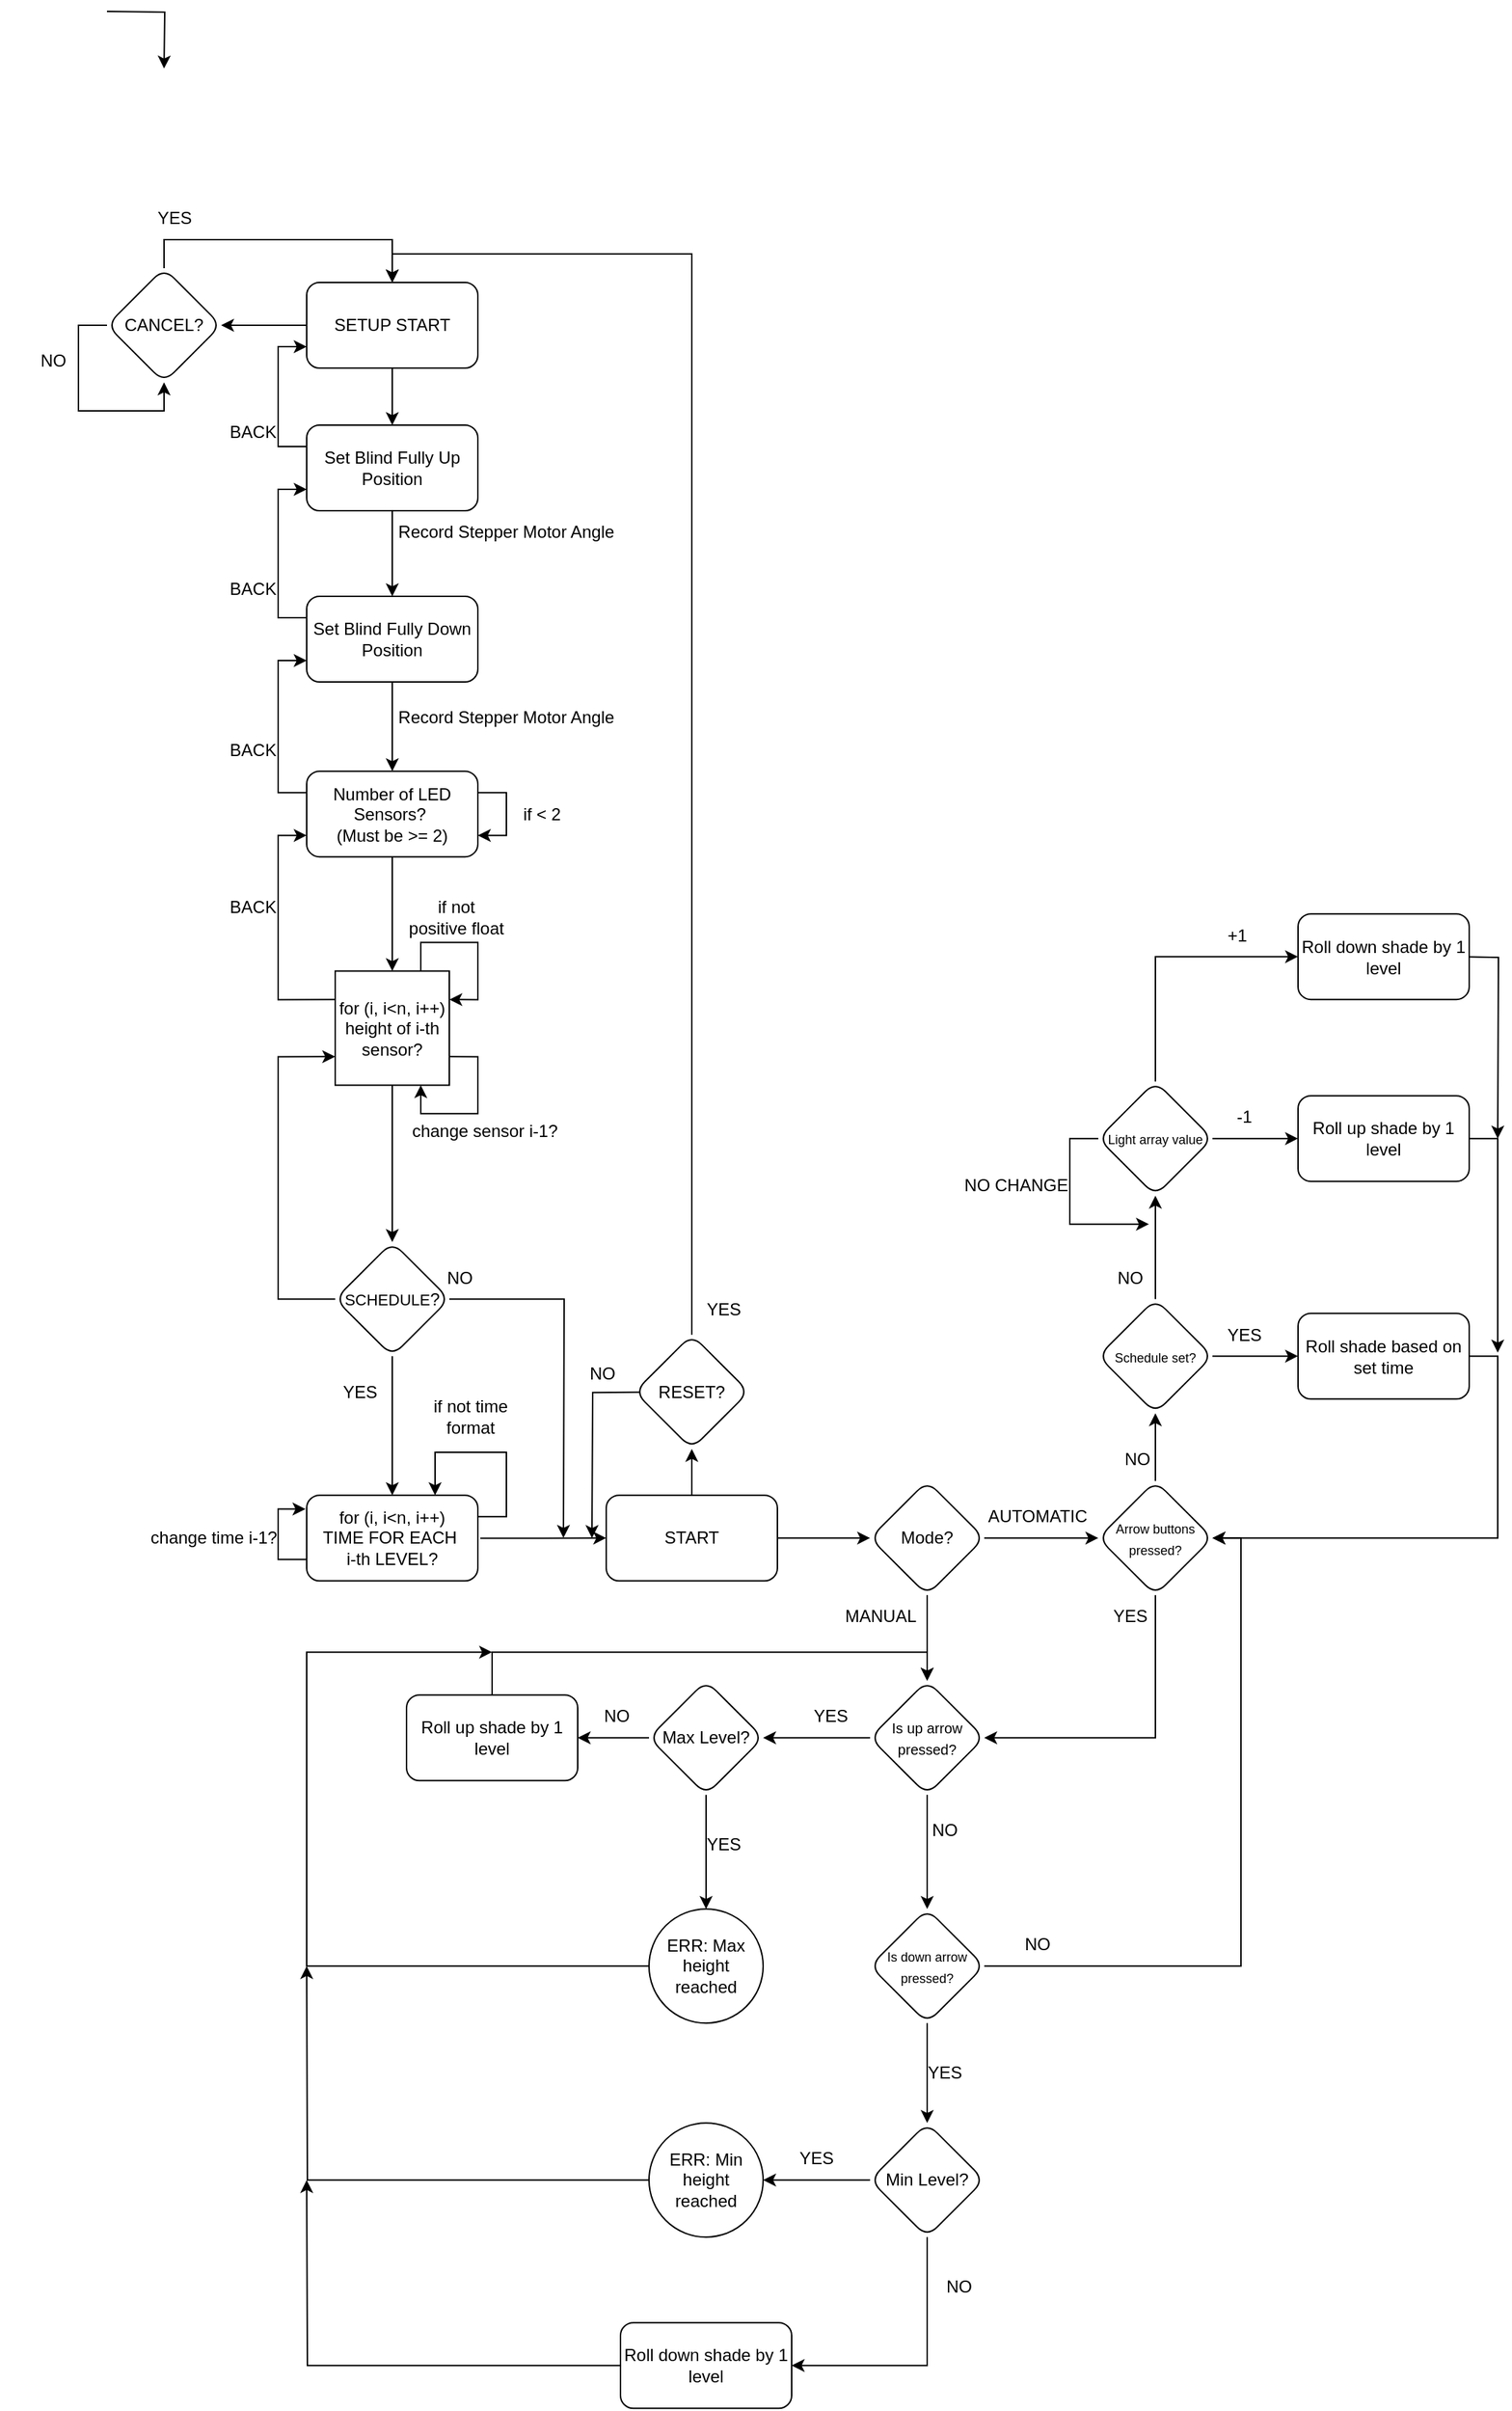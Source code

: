 <mxfile version="28.2.5">
  <diagram name="Page-1" id="s3qUfst04Xn6BXHx2fDA">
    <mxGraphModel dx="1067" dy="2334" grid="1" gridSize="10" guides="1" tooltips="1" connect="1" arrows="1" fold="1" page="1" pageScale="1" pageWidth="1169" pageHeight="1654" background="none" math="0" shadow="0">
      <root>
        <mxCell id="0" />
        <mxCell id="1" parent="0" />
        <mxCell id="XKMVD-KwKPAGE6R3IPx5-100" style="edgeStyle=orthogonalEdgeStyle;rounded=0;orthogonalLoop=1;jettySize=auto;html=1;exitX=0;exitY=0.5;exitDx=0;exitDy=0;entryX=1;entryY=0.5;entryDx=0;entryDy=0;" parent="1" source="kvbrF2QY3DVPnfHmgTct-3" target="XKMVD-KwKPAGE6R3IPx5-82" edge="1">
          <mxGeometry relative="1" as="geometry" />
        </mxCell>
        <mxCell id="8uAbhAx_YuU3k83pASCr-5" value="" style="edgeStyle=orthogonalEdgeStyle;rounded=0;orthogonalLoop=1;jettySize=auto;html=1;" edge="1" parent="1" source="kvbrF2QY3DVPnfHmgTct-3" target="8uAbhAx_YuU3k83pASCr-4">
          <mxGeometry relative="1" as="geometry" />
        </mxCell>
        <mxCell id="kvbrF2QY3DVPnfHmgTct-3" value="SETUP START" style="rounded=1;whiteSpace=wrap;html=1;" parent="1" vertex="1">
          <mxGeometry x="270" y="60" width="120" height="60" as="geometry" />
        </mxCell>
        <mxCell id="kvbrF2QY3DVPnfHmgTct-24" value="if not positive float" style="text;html=1;align=center;verticalAlign=middle;whiteSpace=wrap;rounded=0;" parent="1" vertex="1">
          <mxGeometry x="340" y="482.64" width="70" height="45" as="geometry" />
        </mxCell>
        <mxCell id="XKMVD-KwKPAGE6R3IPx5-8" value="" style="edgeStyle=orthogonalEdgeStyle;rounded=0;orthogonalLoop=1;jettySize=auto;html=1;" parent="1" source="XKMVD-KwKPAGE6R3IPx5-1" target="XKMVD-KwKPAGE6R3IPx5-7" edge="1">
          <mxGeometry relative="1" as="geometry" />
        </mxCell>
        <mxCell id="XKMVD-KwKPAGE6R3IPx5-95" value="" style="edgeStyle=orthogonalEdgeStyle;rounded=0;orthogonalLoop=1;jettySize=auto;html=1;" parent="1" source="XKMVD-KwKPAGE6R3IPx5-1" target="XKMVD-KwKPAGE6R3IPx5-94" edge="1">
          <mxGeometry relative="1" as="geometry" />
        </mxCell>
        <mxCell id="XKMVD-KwKPAGE6R3IPx5-1" value="START" style="whiteSpace=wrap;html=1;rounded=1;" parent="1" vertex="1">
          <mxGeometry x="480" y="910.11" width="120" height="60" as="geometry" />
        </mxCell>
        <mxCell id="XKMVD-KwKPAGE6R3IPx5-12" value="" style="edgeStyle=orthogonalEdgeStyle;rounded=0;orthogonalLoop=1;jettySize=auto;html=1;" parent="1" source="XKMVD-KwKPAGE6R3IPx5-7" target="XKMVD-KwKPAGE6R3IPx5-11" edge="1">
          <mxGeometry relative="1" as="geometry" />
        </mxCell>
        <mxCell id="XKMVD-KwKPAGE6R3IPx5-16" value="" style="edgeStyle=orthogonalEdgeStyle;rounded=0;orthogonalLoop=1;jettySize=auto;html=1;" parent="1" source="XKMVD-KwKPAGE6R3IPx5-7" target="XKMVD-KwKPAGE6R3IPx5-15" edge="1">
          <mxGeometry relative="1" as="geometry" />
        </mxCell>
        <mxCell id="XKMVD-KwKPAGE6R3IPx5-7" value="Mode?" style="rhombus;whiteSpace=wrap;html=1;rounded=1;" parent="1" vertex="1">
          <mxGeometry x="665" y="900.11" width="80" height="80" as="geometry" />
        </mxCell>
        <mxCell id="XKMVD-KwKPAGE6R3IPx5-32" value="" style="edgeStyle=orthogonalEdgeStyle;rounded=0;orthogonalLoop=1;jettySize=auto;html=1;" parent="1" source="XKMVD-KwKPAGE6R3IPx5-11" target="XKMVD-KwKPAGE6R3IPx5-31" edge="1">
          <mxGeometry relative="1" as="geometry" />
        </mxCell>
        <mxCell id="XKMVD-KwKPAGE6R3IPx5-41" style="edgeStyle=orthogonalEdgeStyle;rounded=0;orthogonalLoop=1;jettySize=auto;html=1;exitX=0;exitY=0.5;exitDx=0;exitDy=0;entryX=1;entryY=0.5;entryDx=0;entryDy=0;" parent="1" source="XKMVD-KwKPAGE6R3IPx5-11" target="XKMVD-KwKPAGE6R3IPx5-25" edge="1">
          <mxGeometry relative="1" as="geometry" />
        </mxCell>
        <mxCell id="XKMVD-KwKPAGE6R3IPx5-11" value="&lt;font style=&quot;font-size: 10px;&quot;&gt;Is up arrow pressed?&lt;/font&gt;" style="rhombus;whiteSpace=wrap;html=1;rounded=1;" parent="1" vertex="1">
          <mxGeometry x="665" y="1040.11" width="80" height="80" as="geometry" />
        </mxCell>
        <mxCell id="XKMVD-KwKPAGE6R3IPx5-14" value="MANUAL" style="text;html=1;align=center;verticalAlign=middle;whiteSpace=wrap;rounded=0;" parent="1" vertex="1">
          <mxGeometry x="635" y="980.11" width="75" height="30" as="geometry" />
        </mxCell>
        <mxCell id="XKMVD-KwKPAGE6R3IPx5-18" style="edgeStyle=orthogonalEdgeStyle;rounded=0;orthogonalLoop=1;jettySize=auto;html=1;exitX=0.5;exitY=1;exitDx=0;exitDy=0;entryX=1;entryY=0.5;entryDx=0;entryDy=0;" parent="1" source="XKMVD-KwKPAGE6R3IPx5-15" target="XKMVD-KwKPAGE6R3IPx5-11" edge="1">
          <mxGeometry relative="1" as="geometry" />
        </mxCell>
        <mxCell id="XKMVD-KwKPAGE6R3IPx5-127" value="" style="edgeStyle=orthogonalEdgeStyle;rounded=0;orthogonalLoop=1;jettySize=auto;html=1;" parent="1" source="XKMVD-KwKPAGE6R3IPx5-15" target="XKMVD-KwKPAGE6R3IPx5-126" edge="1">
          <mxGeometry relative="1" as="geometry" />
        </mxCell>
        <mxCell id="XKMVD-KwKPAGE6R3IPx5-15" value="&lt;font style=&quot;font-size: 9px;&quot;&gt;Arrow buttons pressed?&lt;/font&gt;" style="rhombus;whiteSpace=wrap;html=1;rounded=1;" parent="1" vertex="1">
          <mxGeometry x="825" y="900.11" width="80" height="80" as="geometry" />
        </mxCell>
        <mxCell id="XKMVD-KwKPAGE6R3IPx5-19" value="AUTOMATIC" style="text;html=1;align=center;verticalAlign=middle;whiteSpace=wrap;rounded=0;" parent="1" vertex="1">
          <mxGeometry x="745" y="910.11" width="75" height="30" as="geometry" />
        </mxCell>
        <mxCell id="XKMVD-KwKPAGE6R3IPx5-46" style="edgeStyle=orthogonalEdgeStyle;rounded=0;orthogonalLoop=1;jettySize=auto;html=1;exitX=0.5;exitY=0;exitDx=0;exitDy=0;entryX=0.5;entryY=0;entryDx=0;entryDy=0;" parent="1" source="XKMVD-KwKPAGE6R3IPx5-20" target="XKMVD-KwKPAGE6R3IPx5-11" edge="1">
          <mxGeometry relative="1" as="geometry">
            <mxPoint x="700" y="1020.11" as="targetPoint" />
            <Array as="points">
              <mxPoint x="400" y="1020.11" />
              <mxPoint x="705" y="1020.11" />
            </Array>
          </mxGeometry>
        </mxCell>
        <mxCell id="XKMVD-KwKPAGE6R3IPx5-20" value="Roll up shade by 1 level" style="whiteSpace=wrap;html=1;rounded=1;" parent="1" vertex="1">
          <mxGeometry x="340" y="1050.11" width="120" height="60" as="geometry" />
        </mxCell>
        <mxCell id="XKMVD-KwKPAGE6R3IPx5-39" value="" style="edgeStyle=orthogonalEdgeStyle;rounded=0;orthogonalLoop=1;jettySize=auto;html=1;" parent="1" source="XKMVD-KwKPAGE6R3IPx5-25" target="XKMVD-KwKPAGE6R3IPx5-38" edge="1">
          <mxGeometry relative="1" as="geometry" />
        </mxCell>
        <mxCell id="XKMVD-KwKPAGE6R3IPx5-42" style="edgeStyle=orthogonalEdgeStyle;rounded=0;orthogonalLoop=1;jettySize=auto;html=1;exitX=0;exitY=0.5;exitDx=0;exitDy=0;entryX=1;entryY=0.5;entryDx=0;entryDy=0;" parent="1" source="XKMVD-KwKPAGE6R3IPx5-25" target="XKMVD-KwKPAGE6R3IPx5-20" edge="1">
          <mxGeometry relative="1" as="geometry" />
        </mxCell>
        <mxCell id="XKMVD-KwKPAGE6R3IPx5-25" value="Max Level?" style="rhombus;whiteSpace=wrap;html=1;rounded=1;" parent="1" vertex="1">
          <mxGeometry x="510" y="1040.11" width="80" height="80" as="geometry" />
        </mxCell>
        <mxCell id="XKMVD-KwKPAGE6R3IPx5-28" value="YES" style="text;html=1;align=center;verticalAlign=middle;whiteSpace=wrap;rounded=0;" parent="1" vertex="1">
          <mxGeometry x="600" y="1050.11" width="75" height="30" as="geometry" />
        </mxCell>
        <mxCell id="XKMVD-KwKPAGE6R3IPx5-30" value="NO" style="text;html=1;align=center;verticalAlign=middle;whiteSpace=wrap;rounded=0;" parent="1" vertex="1">
          <mxGeometry x="450" y="1050.11" width="75" height="30" as="geometry" />
        </mxCell>
        <mxCell id="XKMVD-KwKPAGE6R3IPx5-36" value="" style="edgeStyle=orthogonalEdgeStyle;rounded=0;orthogonalLoop=1;jettySize=auto;html=1;" parent="1" source="XKMVD-KwKPAGE6R3IPx5-31" edge="1">
          <mxGeometry relative="1" as="geometry">
            <mxPoint x="705" y="1350.11" as="targetPoint" />
          </mxGeometry>
        </mxCell>
        <mxCell id="XKMVD-KwKPAGE6R3IPx5-66" style="edgeStyle=orthogonalEdgeStyle;rounded=0;orthogonalLoop=1;jettySize=auto;html=1;exitX=1;exitY=0.5;exitDx=0;exitDy=0;entryX=1;entryY=0.5;entryDx=0;entryDy=0;" parent="1" source="XKMVD-KwKPAGE6R3IPx5-31" target="XKMVD-KwKPAGE6R3IPx5-15" edge="1">
          <mxGeometry relative="1" as="geometry" />
        </mxCell>
        <mxCell id="XKMVD-KwKPAGE6R3IPx5-31" value="&lt;font style=&quot;font-size: 9px;&quot;&gt;Is down arrow pressed?&lt;/font&gt;" style="rhombus;whiteSpace=wrap;html=1;rounded=1;" parent="1" vertex="1">
          <mxGeometry x="665" y="1200.11" width="80" height="80" as="geometry" />
        </mxCell>
        <mxCell id="XKMVD-KwKPAGE6R3IPx5-33" value="NO" style="text;html=1;align=center;verticalAlign=middle;whiteSpace=wrap;rounded=0;" parent="1" vertex="1">
          <mxGeometry x="680" y="1130.11" width="75" height="30" as="geometry" />
        </mxCell>
        <mxCell id="XKMVD-KwKPAGE6R3IPx5-37" value="YES" style="text;html=1;align=center;verticalAlign=middle;whiteSpace=wrap;rounded=0;" parent="1" vertex="1">
          <mxGeometry x="680" y="1300.11" width="75" height="30" as="geometry" />
        </mxCell>
        <mxCell id="XKMVD-KwKPAGE6R3IPx5-45" style="edgeStyle=orthogonalEdgeStyle;rounded=0;orthogonalLoop=1;jettySize=auto;html=1;exitX=0;exitY=0.5;exitDx=0;exitDy=0;" parent="1" source="XKMVD-KwKPAGE6R3IPx5-38" edge="1">
          <mxGeometry relative="1" as="geometry">
            <mxPoint x="400" y="1020.11" as="targetPoint" />
            <Array as="points">
              <mxPoint x="270" y="1240.11" />
              <mxPoint x="270" y="1020.11" />
            </Array>
          </mxGeometry>
        </mxCell>
        <mxCell id="XKMVD-KwKPAGE6R3IPx5-38" value="ERR: Max height reached" style="ellipse;whiteSpace=wrap;html=1;rounded=1;" parent="1" vertex="1">
          <mxGeometry x="510" y="1200.11" width="80" height="80" as="geometry" />
        </mxCell>
        <mxCell id="XKMVD-KwKPAGE6R3IPx5-40" value="YES" style="text;html=1;align=center;verticalAlign=middle;whiteSpace=wrap;rounded=0;" parent="1" vertex="1">
          <mxGeometry x="525" y="1140.11" width="75" height="30" as="geometry" />
        </mxCell>
        <mxCell id="XKMVD-KwKPAGE6R3IPx5-51" style="edgeStyle=orthogonalEdgeStyle;rounded=0;orthogonalLoop=1;jettySize=auto;html=1;exitX=0;exitY=0.5;exitDx=0;exitDy=0;entryX=1;entryY=0.5;entryDx=0;entryDy=0;" parent="1" source="XKMVD-KwKPAGE6R3IPx5-47" target="XKMVD-KwKPAGE6R3IPx5-48" edge="1">
          <mxGeometry relative="1" as="geometry" />
        </mxCell>
        <mxCell id="XKMVD-KwKPAGE6R3IPx5-57" style="edgeStyle=orthogonalEdgeStyle;rounded=0;orthogonalLoop=1;jettySize=auto;html=1;exitX=0.5;exitY=1;exitDx=0;exitDy=0;entryX=1;entryY=0.5;entryDx=0;entryDy=0;" parent="1" source="XKMVD-KwKPAGE6R3IPx5-47" target="XKMVD-KwKPAGE6R3IPx5-56" edge="1">
          <mxGeometry relative="1" as="geometry" />
        </mxCell>
        <mxCell id="XKMVD-KwKPAGE6R3IPx5-47" value="Min Level?" style="rhombus;whiteSpace=wrap;html=1;rounded=1;" parent="1" vertex="1">
          <mxGeometry x="665" y="1350.11" width="80" height="80" as="geometry" />
        </mxCell>
        <mxCell id="XKMVD-KwKPAGE6R3IPx5-52" style="edgeStyle=orthogonalEdgeStyle;rounded=0;orthogonalLoop=1;jettySize=auto;html=1;" parent="1" source="XKMVD-KwKPAGE6R3IPx5-48" edge="1">
          <mxGeometry relative="1" as="geometry">
            <mxPoint x="270" y="1240.11" as="targetPoint" />
          </mxGeometry>
        </mxCell>
        <mxCell id="XKMVD-KwKPAGE6R3IPx5-48" value="ERR: Min height reached" style="ellipse;whiteSpace=wrap;html=1;rounded=1;" parent="1" vertex="1">
          <mxGeometry x="510" y="1350.11" width="80" height="80" as="geometry" />
        </mxCell>
        <mxCell id="XKMVD-KwKPAGE6R3IPx5-49" value="YES" style="text;html=1;align=center;verticalAlign=middle;whiteSpace=wrap;rounded=0;" parent="1" vertex="1">
          <mxGeometry x="590" y="1360.11" width="75" height="30" as="geometry" />
        </mxCell>
        <mxCell id="XKMVD-KwKPAGE6R3IPx5-53" value="YES" style="text;html=1;align=center;verticalAlign=middle;whiteSpace=wrap;rounded=0;" parent="1" vertex="1">
          <mxGeometry x="810" y="980.11" width="75" height="30" as="geometry" />
        </mxCell>
        <mxCell id="XKMVD-KwKPAGE6R3IPx5-55" value="NO" style="text;html=1;align=center;verticalAlign=middle;whiteSpace=wrap;rounded=0;" parent="1" vertex="1">
          <mxGeometry x="745" y="1210.11" width="75" height="30" as="geometry" />
        </mxCell>
        <mxCell id="XKMVD-KwKPAGE6R3IPx5-59" style="edgeStyle=orthogonalEdgeStyle;rounded=0;orthogonalLoop=1;jettySize=auto;html=1;exitX=0;exitY=0.5;exitDx=0;exitDy=0;" parent="1" source="XKMVD-KwKPAGE6R3IPx5-56" edge="1">
          <mxGeometry relative="1" as="geometry">
            <mxPoint x="270" y="1390.11" as="targetPoint" />
          </mxGeometry>
        </mxCell>
        <mxCell id="XKMVD-KwKPAGE6R3IPx5-56" value="Roll down shade by 1 level" style="whiteSpace=wrap;html=1;rounded=1;" parent="1" vertex="1">
          <mxGeometry x="490" y="1490.11" width="120" height="60" as="geometry" />
        </mxCell>
        <mxCell id="XKMVD-KwKPAGE6R3IPx5-58" value="NO" style="text;html=1;align=center;verticalAlign=middle;whiteSpace=wrap;rounded=0;" parent="1" vertex="1">
          <mxGeometry x="690" y="1450.11" width="75" height="30" as="geometry" />
        </mxCell>
        <mxCell id="XKMVD-KwKPAGE6R3IPx5-70" style="edgeStyle=orthogonalEdgeStyle;rounded=0;orthogonalLoop=1;jettySize=auto;html=1;exitX=0;exitY=0.5;exitDx=0;exitDy=0;" parent="1" source="XKMVD-KwKPAGE6R3IPx5-67" edge="1">
          <mxGeometry relative="1" as="geometry">
            <mxPoint x="860" y="720.08" as="targetPoint" />
          </mxGeometry>
        </mxCell>
        <mxCell id="XKMVD-KwKPAGE6R3IPx5-122" value="" style="edgeStyle=orthogonalEdgeStyle;rounded=0;orthogonalLoop=1;jettySize=auto;html=1;" parent="1" source="XKMVD-KwKPAGE6R3IPx5-67" target="XKMVD-KwKPAGE6R3IPx5-121" edge="1">
          <mxGeometry relative="1" as="geometry" />
        </mxCell>
        <mxCell id="XKMVD-KwKPAGE6R3IPx5-138" style="edgeStyle=orthogonalEdgeStyle;rounded=0;orthogonalLoop=1;jettySize=auto;html=1;exitX=0.5;exitY=0;exitDx=0;exitDy=0;entryX=0;entryY=0.5;entryDx=0;entryDy=0;" parent="1" source="XKMVD-KwKPAGE6R3IPx5-67" target="XKMVD-KwKPAGE6R3IPx5-124" edge="1">
          <mxGeometry relative="1" as="geometry" />
        </mxCell>
        <mxCell id="XKMVD-KwKPAGE6R3IPx5-67" value="&lt;font style=&quot;font-size: 9px;&quot;&gt;Light array value&lt;/font&gt;" style="rhombus;whiteSpace=wrap;html=1;rounded=1;" parent="1" vertex="1">
          <mxGeometry x="825" y="620.08" width="80" height="80" as="geometry" />
        </mxCell>
        <mxCell id="XKMVD-KwKPAGE6R3IPx5-69" value="NO" style="text;html=1;align=center;verticalAlign=middle;whiteSpace=wrap;rounded=0;" parent="1" vertex="1">
          <mxGeometry x="815" y="870.11" width="75" height="30" as="geometry" />
        </mxCell>
        <mxCell id="XKMVD-KwKPAGE6R3IPx5-71" value="NO CHANGE" style="text;html=1;align=center;verticalAlign=middle;whiteSpace=wrap;rounded=0;" parent="1" vertex="1">
          <mxGeometry x="730" y="677.58" width="75" height="30" as="geometry" />
        </mxCell>
        <mxCell id="8uAbhAx_YuU3k83pASCr-1" style="edgeStyle=orthogonalEdgeStyle;rounded=0;orthogonalLoop=1;jettySize=auto;html=1;exitX=0.5;exitY=0;exitDx=0;exitDy=0;entryX=0.5;entryY=0;entryDx=0;entryDy=0;" edge="1" parent="1" source="XKMVD-KwKPAGE6R3IPx5-82" target="kvbrF2QY3DVPnfHmgTct-3">
          <mxGeometry relative="1" as="geometry" />
        </mxCell>
        <mxCell id="XKMVD-KwKPAGE6R3IPx5-82" value="CANCEL?" style="rhombus;whiteSpace=wrap;html=1;rounded=1;" parent="1" vertex="1">
          <mxGeometry x="130" y="50" width="80" height="80" as="geometry" />
        </mxCell>
        <mxCell id="XKMVD-KwKPAGE6R3IPx5-88" value="YES" style="text;html=1;align=center;verticalAlign=middle;whiteSpace=wrap;rounded=0;" parent="1" vertex="1">
          <mxGeometry x="140" width="75" height="30" as="geometry" />
        </mxCell>
        <mxCell id="XKMVD-KwKPAGE6R3IPx5-90" value="NO" style="text;html=1;align=center;verticalAlign=middle;whiteSpace=wrap;rounded=0;" parent="1" vertex="1">
          <mxGeometry x="55" y="100" width="75" height="30" as="geometry" />
        </mxCell>
        <mxCell id="8uAbhAx_YuU3k83pASCr-48" style="edgeStyle=orthogonalEdgeStyle;rounded=0;orthogonalLoop=1;jettySize=auto;html=1;exitX=1;exitY=0.5;exitDx=0;exitDy=0;" edge="1" parent="1" source="XKMVD-KwKPAGE6R3IPx5-91">
          <mxGeometry relative="1" as="geometry">
            <mxPoint x="450.0" y="940" as="targetPoint" />
          </mxGeometry>
        </mxCell>
        <mxCell id="8uAbhAx_YuU3k83pASCr-49" value="" style="edgeStyle=orthogonalEdgeStyle;rounded=0;orthogonalLoop=1;jettySize=auto;html=1;" edge="1" parent="1" source="XKMVD-KwKPAGE6R3IPx5-91" target="XKMVD-KwKPAGE6R3IPx5-115">
          <mxGeometry relative="1" as="geometry" />
        </mxCell>
        <mxCell id="8uAbhAx_YuU3k83pASCr-56" style="edgeStyle=orthogonalEdgeStyle;rounded=0;orthogonalLoop=1;jettySize=auto;html=1;exitX=0;exitY=0.5;exitDx=0;exitDy=0;entryX=0;entryY=0.75;entryDx=0;entryDy=0;" edge="1" parent="1" source="XKMVD-KwKPAGE6R3IPx5-91" target="8uAbhAx_YuU3k83pASCr-28">
          <mxGeometry relative="1" as="geometry">
            <Array as="points">
              <mxPoint x="250" y="773" />
              <mxPoint x="250" y="603" />
            </Array>
          </mxGeometry>
        </mxCell>
        <mxCell id="XKMVD-KwKPAGE6R3IPx5-91" value="&lt;font style=&quot;font-size: 11px;&quot;&gt;SCHEDULE&lt;/font&gt;?" style="rhombus;whiteSpace=wrap;html=1;rounded=1;" parent="1" vertex="1">
          <mxGeometry x="290" y="732.61" width="80" height="80" as="geometry" />
        </mxCell>
        <mxCell id="XKMVD-KwKPAGE6R3IPx5-96" style="edgeStyle=orthogonalEdgeStyle;rounded=0;orthogonalLoop=1;jettySize=auto;html=1;exitX=0;exitY=0.5;exitDx=0;exitDy=0;" parent="1" edge="1">
          <mxGeometry relative="1" as="geometry">
            <mxPoint x="470" y="940.11" as="targetPoint" />
            <mxPoint x="530" y="837.61" as="sourcePoint" />
          </mxGeometry>
        </mxCell>
        <mxCell id="XKMVD-KwKPAGE6R3IPx5-99" style="edgeStyle=orthogonalEdgeStyle;rounded=0;orthogonalLoop=1;jettySize=auto;html=1;exitX=0.5;exitY=0;exitDx=0;exitDy=0;entryX=0.5;entryY=0;entryDx=0;entryDy=0;" parent="1" source="XKMVD-KwKPAGE6R3IPx5-94" target="kvbrF2QY3DVPnfHmgTct-3" edge="1">
          <mxGeometry relative="1" as="geometry" />
        </mxCell>
        <mxCell id="XKMVD-KwKPAGE6R3IPx5-94" value="RESET?" style="rhombus;whiteSpace=wrap;html=1;rounded=1;" parent="1" vertex="1">
          <mxGeometry x="500" y="797.61" width="80" height="80" as="geometry" />
        </mxCell>
        <mxCell id="XKMVD-KwKPAGE6R3IPx5-97" value="NO" style="text;html=1;align=center;verticalAlign=middle;whiteSpace=wrap;rounded=0;" parent="1" vertex="1">
          <mxGeometry x="440" y="810.11" width="75" height="30" as="geometry" />
        </mxCell>
        <mxCell id="XKMVD-KwKPAGE6R3IPx5-98" value="YES" style="text;html=1;align=center;verticalAlign=middle;whiteSpace=wrap;rounded=0;" parent="1" vertex="1">
          <mxGeometry x="525" y="765.11" width="75" height="30" as="geometry" />
        </mxCell>
        <mxCell id="XKMVD-KwKPAGE6R3IPx5-102" style="edgeStyle=orthogonalEdgeStyle;rounded=0;orthogonalLoop=1;jettySize=auto;html=1;exitX=0;exitY=0.5;exitDx=0;exitDy=0;" parent="1" edge="1">
          <mxGeometry relative="1" as="geometry">
            <mxPoint x="130" y="-130" as="sourcePoint" />
            <mxPoint x="170" y="-90" as="targetPoint" />
          </mxGeometry>
        </mxCell>
        <mxCell id="XKMVD-KwKPAGE6R3IPx5-112" value="BACK" style="text;html=1;align=center;verticalAlign=middle;whiteSpace=wrap;rounded=0;" parent="1" vertex="1">
          <mxGeometry x="195" y="150" width="75" height="30" as="geometry" />
        </mxCell>
        <mxCell id="XKMVD-KwKPAGE6R3IPx5-114" value="NO" style="text;html=1;align=center;verticalAlign=middle;whiteSpace=wrap;rounded=0;" parent="1" vertex="1">
          <mxGeometry x="340" y="742.61" width="75" height="30" as="geometry" />
        </mxCell>
        <mxCell id="XKMVD-KwKPAGE6R3IPx5-118" style="edgeStyle=orthogonalEdgeStyle;rounded=0;orthogonalLoop=1;jettySize=auto;html=1;exitX=1.014;exitY=0.502;exitDx=0;exitDy=0;exitPerimeter=0;entryX=0;entryY=0.5;entryDx=0;entryDy=0;" parent="1" source="XKMVD-KwKPAGE6R3IPx5-115" edge="1" target="XKMVD-KwKPAGE6R3IPx5-1">
          <mxGeometry relative="1" as="geometry">
            <mxPoint x="425" y="940.11" as="targetPoint" />
            <mxPoint x="395" y="940.11" as="sourcePoint" />
          </mxGeometry>
        </mxCell>
        <mxCell id="XKMVD-KwKPAGE6R3IPx5-119" style="edgeStyle=orthogonalEdgeStyle;rounded=0;orthogonalLoop=1;jettySize=auto;html=1;exitX=0;exitY=0.75;exitDx=0;exitDy=0;entryX=-0.007;entryY=0.161;entryDx=0;entryDy=0;entryPerimeter=0;" parent="1" source="XKMVD-KwKPAGE6R3IPx5-115" target="XKMVD-KwKPAGE6R3IPx5-115" edge="1">
          <mxGeometry relative="1" as="geometry">
            <mxPoint x="260" y="910.11" as="targetPoint" />
            <Array as="points">
              <mxPoint x="250" y="955.11" />
              <mxPoint x="250" y="920.11" />
            </Array>
          </mxGeometry>
        </mxCell>
        <mxCell id="XKMVD-KwKPAGE6R3IPx5-115" value="&lt;div&gt;for (i, i&amp;lt;n, i++)&lt;/div&gt;TIME FOR EACH&amp;nbsp;&lt;div&gt;i-th LEVEL?&lt;/div&gt;" style="whiteSpace=wrap;html=1;rounded=1;" parent="1" vertex="1">
          <mxGeometry x="270" y="910.11" width="120" height="60" as="geometry" />
        </mxCell>
        <mxCell id="XKMVD-KwKPAGE6R3IPx5-136" style="edgeStyle=orthogonalEdgeStyle;rounded=0;orthogonalLoop=1;jettySize=auto;html=1;exitX=1;exitY=0.5;exitDx=0;exitDy=0;" parent="1" source="XKMVD-KwKPAGE6R3IPx5-121" edge="1">
          <mxGeometry relative="1" as="geometry">
            <mxPoint x="1105" y="810.11" as="targetPoint" />
            <mxPoint x="1090" y="660.08" as="sourcePoint" />
            <Array as="points">
              <mxPoint x="1105" y="660.11" />
            </Array>
          </mxGeometry>
        </mxCell>
        <mxCell id="XKMVD-KwKPAGE6R3IPx5-121" value="Roll up shade by 1 level" style="whiteSpace=wrap;html=1;rounded=1;" parent="1" vertex="1">
          <mxGeometry x="965" y="630.08" width="120" height="60" as="geometry" />
        </mxCell>
        <mxCell id="XKMVD-KwKPAGE6R3IPx5-123" value="-1" style="text;html=1;align=center;verticalAlign=middle;whiteSpace=wrap;rounded=0;" parent="1" vertex="1">
          <mxGeometry x="890" y="630.08" width="75" height="30" as="geometry" />
        </mxCell>
        <mxCell id="XKMVD-KwKPAGE6R3IPx5-137" style="edgeStyle=orthogonalEdgeStyle;rounded=0;orthogonalLoop=1;jettySize=auto;html=1;exitX=1;exitY=0.5;exitDx=0;exitDy=0;" parent="1" edge="1">
          <mxGeometry relative="1" as="geometry">
            <mxPoint x="1105" y="660.11" as="targetPoint" />
            <mxPoint x="1080" y="532.58" as="sourcePoint" />
          </mxGeometry>
        </mxCell>
        <mxCell id="XKMVD-KwKPAGE6R3IPx5-124" value="Roll down shade by 1 level" style="whiteSpace=wrap;html=1;rounded=1;" parent="1" vertex="1">
          <mxGeometry x="965" y="502.58" width="120" height="60" as="geometry" />
        </mxCell>
        <mxCell id="XKMVD-KwKPAGE6R3IPx5-128" value="" style="edgeStyle=orthogonalEdgeStyle;rounded=0;orthogonalLoop=1;jettySize=auto;html=1;entryX=0.5;entryY=1;entryDx=0;entryDy=0;" parent="1" source="XKMVD-KwKPAGE6R3IPx5-126" target="XKMVD-KwKPAGE6R3IPx5-67" edge="1">
          <mxGeometry relative="1" as="geometry" />
        </mxCell>
        <mxCell id="XKMVD-KwKPAGE6R3IPx5-131" value="" style="edgeStyle=orthogonalEdgeStyle;rounded=0;orthogonalLoop=1;jettySize=auto;html=1;" parent="1" source="XKMVD-KwKPAGE6R3IPx5-126" target="XKMVD-KwKPAGE6R3IPx5-130" edge="1">
          <mxGeometry relative="1" as="geometry" />
        </mxCell>
        <mxCell id="XKMVD-KwKPAGE6R3IPx5-126" value="&lt;font style=&quot;font-size: 9px;&quot;&gt;Schedule set?&lt;/font&gt;" style="rhombus;whiteSpace=wrap;html=1;rounded=1;" parent="1" vertex="1">
          <mxGeometry x="825" y="772.61" width="80" height="80" as="geometry" />
        </mxCell>
        <mxCell id="XKMVD-KwKPAGE6R3IPx5-129" value="NO" style="text;html=1;align=center;verticalAlign=middle;whiteSpace=wrap;rounded=0;" parent="1" vertex="1">
          <mxGeometry x="810" y="742.61" width="75" height="30" as="geometry" />
        </mxCell>
        <mxCell id="XKMVD-KwKPAGE6R3IPx5-133" style="edgeStyle=orthogonalEdgeStyle;rounded=0;orthogonalLoop=1;jettySize=auto;html=1;exitX=1;exitY=0.5;exitDx=0;exitDy=0;entryX=1;entryY=0.5;entryDx=0;entryDy=0;" parent="1" source="XKMVD-KwKPAGE6R3IPx5-130" target="XKMVD-KwKPAGE6R3IPx5-15" edge="1">
          <mxGeometry relative="1" as="geometry">
            <mxPoint x="910" y="940.11" as="targetPoint" />
            <Array as="points">
              <mxPoint x="1105" y="813.11" />
              <mxPoint x="1105" y="940.11" />
            </Array>
          </mxGeometry>
        </mxCell>
        <mxCell id="XKMVD-KwKPAGE6R3IPx5-130" value="Roll shade based on set time" style="whiteSpace=wrap;html=1;rounded=1;" parent="1" vertex="1">
          <mxGeometry x="965" y="782.61" width="120" height="60" as="geometry" />
        </mxCell>
        <mxCell id="XKMVD-KwKPAGE6R3IPx5-132" value="YES" style="text;html=1;align=center;verticalAlign=middle;whiteSpace=wrap;rounded=0;" parent="1" vertex="1">
          <mxGeometry x="890" y="782.61" width="75" height="30" as="geometry" />
        </mxCell>
        <mxCell id="XKMVD-KwKPAGE6R3IPx5-139" value="+1" style="text;html=1;align=center;verticalAlign=middle;whiteSpace=wrap;rounded=0;" parent="1" vertex="1">
          <mxGeometry x="885" y="502.58" width="75" height="30" as="geometry" />
        </mxCell>
        <mxCell id="8uAbhAx_YuU3k83pASCr-3" style="edgeStyle=orthogonalEdgeStyle;rounded=0;orthogonalLoop=1;jettySize=auto;html=1;exitX=0;exitY=0.5;exitDx=0;exitDy=0;entryX=0.5;entryY=1;entryDx=0;entryDy=0;" edge="1" parent="1" source="XKMVD-KwKPAGE6R3IPx5-82" target="XKMVD-KwKPAGE6R3IPx5-82">
          <mxGeometry relative="1" as="geometry" />
        </mxCell>
        <mxCell id="8uAbhAx_YuU3k83pASCr-6" style="edgeStyle=orthogonalEdgeStyle;rounded=0;orthogonalLoop=1;jettySize=auto;html=1;exitX=0;exitY=0.25;exitDx=0;exitDy=0;entryX=0;entryY=0.75;entryDx=0;entryDy=0;" edge="1" parent="1" source="8uAbhAx_YuU3k83pASCr-4" target="kvbrF2QY3DVPnfHmgTct-3">
          <mxGeometry relative="1" as="geometry" />
        </mxCell>
        <mxCell id="8uAbhAx_YuU3k83pASCr-8" value="" style="edgeStyle=orthogonalEdgeStyle;rounded=0;orthogonalLoop=1;jettySize=auto;html=1;" edge="1" parent="1" source="8uAbhAx_YuU3k83pASCr-4" target="8uAbhAx_YuU3k83pASCr-7">
          <mxGeometry relative="1" as="geometry" />
        </mxCell>
        <mxCell id="8uAbhAx_YuU3k83pASCr-4" value="Set Blind Fully Up Position" style="rounded=1;whiteSpace=wrap;html=1;" vertex="1" parent="1">
          <mxGeometry x="270" y="160" width="120" height="60" as="geometry" />
        </mxCell>
        <mxCell id="8uAbhAx_YuU3k83pASCr-10" style="edgeStyle=orthogonalEdgeStyle;rounded=0;orthogonalLoop=1;jettySize=auto;html=1;exitX=0;exitY=0.25;exitDx=0;exitDy=0;entryX=0;entryY=0.75;entryDx=0;entryDy=0;" edge="1" parent="1" source="8uAbhAx_YuU3k83pASCr-7" target="8uAbhAx_YuU3k83pASCr-4">
          <mxGeometry relative="1" as="geometry" />
        </mxCell>
        <mxCell id="8uAbhAx_YuU3k83pASCr-13" value="" style="edgeStyle=orthogonalEdgeStyle;rounded=0;orthogonalLoop=1;jettySize=auto;html=1;" edge="1" parent="1" source="8uAbhAx_YuU3k83pASCr-7" target="8uAbhAx_YuU3k83pASCr-12">
          <mxGeometry relative="1" as="geometry" />
        </mxCell>
        <mxCell id="8uAbhAx_YuU3k83pASCr-7" value="Set Blind Fully Down Position" style="rounded=1;whiteSpace=wrap;html=1;" vertex="1" parent="1">
          <mxGeometry x="270" y="280" width="120" height="60" as="geometry" />
        </mxCell>
        <mxCell id="8uAbhAx_YuU3k83pASCr-9" value="Record Stepper Motor Angle" style="text;html=1;align=center;verticalAlign=middle;whiteSpace=wrap;rounded=0;" vertex="1" parent="1">
          <mxGeometry x="330" y="220" width="160" height="30" as="geometry" />
        </mxCell>
        <mxCell id="8uAbhAx_YuU3k83pASCr-11" value="BACK" style="text;html=1;align=center;verticalAlign=middle;whiteSpace=wrap;rounded=0;" vertex="1" parent="1">
          <mxGeometry x="195" y="260" width="75" height="30" as="geometry" />
        </mxCell>
        <mxCell id="8uAbhAx_YuU3k83pASCr-15" style="edgeStyle=orthogonalEdgeStyle;rounded=0;orthogonalLoop=1;jettySize=auto;html=1;exitX=0;exitY=0.25;exitDx=0;exitDy=0;entryX=0;entryY=0.75;entryDx=0;entryDy=0;" edge="1" parent="1" source="8uAbhAx_YuU3k83pASCr-12" target="8uAbhAx_YuU3k83pASCr-7">
          <mxGeometry relative="1" as="geometry" />
        </mxCell>
        <mxCell id="8uAbhAx_YuU3k83pASCr-22" value="" style="edgeStyle=orthogonalEdgeStyle;rounded=0;orthogonalLoop=1;jettySize=auto;html=1;entryX=0.5;entryY=0;entryDx=0;entryDy=0;" edge="1" parent="1" source="8uAbhAx_YuU3k83pASCr-12" target="8uAbhAx_YuU3k83pASCr-28">
          <mxGeometry relative="1" as="geometry">
            <mxPoint x="330.023" y="482.603" as="targetPoint" />
          </mxGeometry>
        </mxCell>
        <mxCell id="8uAbhAx_YuU3k83pASCr-12" value="Number of LED Sensors?&amp;nbsp;&lt;div&gt;(Must be &amp;gt;= 2)&lt;/div&gt;" style="rounded=1;whiteSpace=wrap;html=1;" vertex="1" parent="1">
          <mxGeometry x="270" y="402.58" width="120" height="60" as="geometry" />
        </mxCell>
        <mxCell id="8uAbhAx_YuU3k83pASCr-14" value="Record Stepper Motor Angle" style="text;html=1;align=center;verticalAlign=middle;whiteSpace=wrap;rounded=0;" vertex="1" parent="1">
          <mxGeometry x="330" y="350" width="160" height="30" as="geometry" />
        </mxCell>
        <mxCell id="8uAbhAx_YuU3k83pASCr-16" value="BACK" style="text;html=1;align=center;verticalAlign=middle;whiteSpace=wrap;rounded=0;" vertex="1" parent="1">
          <mxGeometry x="195" y="372.58" width="75" height="30" as="geometry" />
        </mxCell>
        <mxCell id="8uAbhAx_YuU3k83pASCr-17" style="edgeStyle=orthogonalEdgeStyle;rounded=0;orthogonalLoop=1;jettySize=auto;html=1;exitX=1;exitY=0.25;exitDx=0;exitDy=0;entryX=1;entryY=0.75;entryDx=0;entryDy=0;" edge="1" parent="1" source="8uAbhAx_YuU3k83pASCr-12" target="8uAbhAx_YuU3k83pASCr-12">
          <mxGeometry relative="1" as="geometry">
            <mxPoint x="430" y="432.58" as="sourcePoint" />
            <mxPoint x="390" y="442.58" as="targetPoint" />
            <Array as="points">
              <mxPoint x="410" y="417.58" />
              <mxPoint x="410" y="447.58" />
            </Array>
          </mxGeometry>
        </mxCell>
        <mxCell id="8uAbhAx_YuU3k83pASCr-18" value="if &amp;lt; 2" style="text;html=1;align=center;verticalAlign=middle;whiteSpace=wrap;rounded=0;" vertex="1" parent="1">
          <mxGeometry x="400" y="410.08" width="70" height="45" as="geometry" />
        </mxCell>
        <mxCell id="8uAbhAx_YuU3k83pASCr-26" value="BACK" style="text;html=1;align=center;verticalAlign=middle;whiteSpace=wrap;rounded=0;" vertex="1" parent="1">
          <mxGeometry x="195" y="482.64" width="75" height="30" as="geometry" />
        </mxCell>
        <mxCell id="8uAbhAx_YuU3k83pASCr-32" style="edgeStyle=orthogonalEdgeStyle;rounded=0;orthogonalLoop=1;jettySize=auto;html=1;exitX=0;exitY=0.25;exitDx=0;exitDy=0;entryX=0;entryY=0.75;entryDx=0;entryDy=0;" edge="1" parent="1" source="8uAbhAx_YuU3k83pASCr-28" target="8uAbhAx_YuU3k83pASCr-12">
          <mxGeometry relative="1" as="geometry" />
        </mxCell>
        <mxCell id="8uAbhAx_YuU3k83pASCr-38" style="edgeStyle=orthogonalEdgeStyle;rounded=0;orthogonalLoop=1;jettySize=auto;html=1;exitX=0.5;exitY=1;exitDx=0;exitDy=0;entryX=0.5;entryY=0;entryDx=0;entryDy=0;" edge="1" parent="1" source="8uAbhAx_YuU3k83pASCr-28" target="XKMVD-KwKPAGE6R3IPx5-91">
          <mxGeometry relative="1" as="geometry" />
        </mxCell>
        <mxCell id="8uAbhAx_YuU3k83pASCr-28" value="for (i, i&amp;lt;n, i++)&lt;div&gt;height of i-th sensor?&lt;/div&gt;" style="whiteSpace=wrap;html=1;aspect=fixed;" vertex="1" parent="1">
          <mxGeometry x="290" y="542.68" width="80" height="80" as="geometry" />
        </mxCell>
        <mxCell id="8uAbhAx_YuU3k83pASCr-35" value="change sensor i-1?" style="text;html=1;align=center;verticalAlign=middle;whiteSpace=wrap;rounded=0;" vertex="1" parent="1">
          <mxGeometry x="340" y="632.58" width="110" height="45" as="geometry" />
        </mxCell>
        <mxCell id="8uAbhAx_YuU3k83pASCr-45" style="edgeStyle=orthogonalEdgeStyle;rounded=0;orthogonalLoop=1;jettySize=auto;html=1;exitX=0.75;exitY=0;exitDx=0;exitDy=0;entryX=1;entryY=0.25;entryDx=0;entryDy=0;" edge="1" parent="1" source="8uAbhAx_YuU3k83pASCr-28" target="8uAbhAx_YuU3k83pASCr-28">
          <mxGeometry relative="1" as="geometry">
            <Array as="points">
              <mxPoint x="350" y="522.58" />
              <mxPoint x="390" y="522.58" />
              <mxPoint x="390" y="562.58" />
            </Array>
          </mxGeometry>
        </mxCell>
        <mxCell id="8uAbhAx_YuU3k83pASCr-50" value="YES" style="text;html=1;align=center;verticalAlign=middle;whiteSpace=wrap;rounded=0;" vertex="1" parent="1">
          <mxGeometry x="270" y="822.61" width="75" height="30" as="geometry" />
        </mxCell>
        <mxCell id="8uAbhAx_YuU3k83pASCr-54" style="edgeStyle=orthogonalEdgeStyle;rounded=0;orthogonalLoop=1;jettySize=auto;html=1;exitX=1;exitY=0.75;exitDx=0;exitDy=0;entryX=0.75;entryY=1;entryDx=0;entryDy=0;" edge="1" parent="1" source="8uAbhAx_YuU3k83pASCr-28" target="8uAbhAx_YuU3k83pASCr-28">
          <mxGeometry relative="1" as="geometry">
            <Array as="points">
              <mxPoint x="390" y="602.58" />
              <mxPoint x="390" y="642.58" />
              <mxPoint x="350" y="642.58" />
            </Array>
          </mxGeometry>
        </mxCell>
        <mxCell id="8uAbhAx_YuU3k83pASCr-57" style="edgeStyle=orthogonalEdgeStyle;rounded=0;orthogonalLoop=1;jettySize=auto;html=1;exitX=1;exitY=0.25;exitDx=0;exitDy=0;entryX=0.75;entryY=0;entryDx=0;entryDy=0;" edge="1" parent="1" source="XKMVD-KwKPAGE6R3IPx5-115" target="XKMVD-KwKPAGE6R3IPx5-115">
          <mxGeometry relative="1" as="geometry">
            <Array as="points">
              <mxPoint x="410" y="925" />
              <mxPoint x="410" y="880" />
              <mxPoint x="360" y="880" />
            </Array>
          </mxGeometry>
        </mxCell>
        <mxCell id="8uAbhAx_YuU3k83pASCr-58" value="if not time format" style="text;html=1;align=center;verticalAlign=middle;whiteSpace=wrap;rounded=0;" vertex="1" parent="1">
          <mxGeometry x="350" y="832.61" width="70" height="45" as="geometry" />
        </mxCell>
        <mxCell id="8uAbhAx_YuU3k83pASCr-59" value="change time i-1?" style="text;html=1;align=center;verticalAlign=middle;whiteSpace=wrap;rounded=0;" vertex="1" parent="1">
          <mxGeometry x="150" y="917.61" width="110" height="45" as="geometry" />
        </mxCell>
      </root>
    </mxGraphModel>
  </diagram>
</mxfile>
